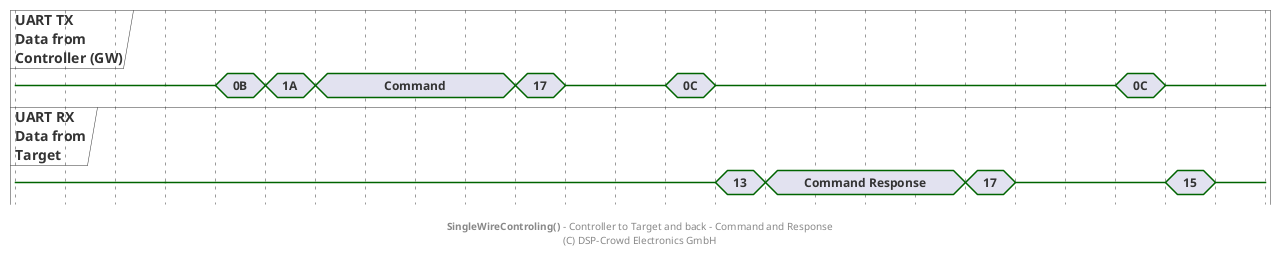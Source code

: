 
@startuml

hide time-axis

concise "UART TX\nData from\nController (GW)" as ctrl
concise "UART RX\nData from\nTarget" as tar

@0
ctrl is {-}
tar is {-}

@+60
ctrl is {-}
tar is {-}

@+20
ctrl is "0B"

@+20
ctrl is "1A"

@+20
ctrl is "Command"

@+80
ctrl is "17"

@+20
ctrl is {-}

@+40
ctrl is "0C"

@+20
ctrl is {-}
tar is "13"

@+20
tar is "Command Response"

@+80
tar is "17"

@+20
tar is {-}

@+40
ctrl is "0C"

@+20
ctrl is {-}
tar is "15"

@+20
tar is {-}

footer **SingleWireControling()** - Controller to Target and back - Command and Response\n(C) DSP-Crowd Electronics GmbH

@enduml


